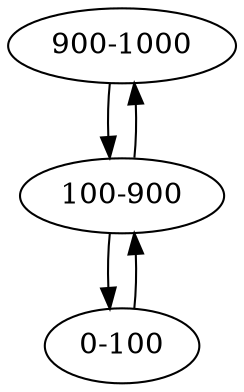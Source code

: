 strict digraph G {
"900-1000" [data="[id=G1.1,strand=.,density=1.000000],[id=G2.1,strand=.,density=1.000000]"];
"0-100" [data="[id=G1.1,strand=.,density=1.000000],[id=G2.1,strand=.,density=1.000000]"];
"100-900" [data="[id=G2.1,strand=.,density=1.000000]"];
"900-1000" -> "100-900"  [data="[id=G2.1,strand=.,density=1.000000]"];
"0-100" -> "100-900"  [data="[id=G2.1,strand=.,density=1.000000]"];
"100-900" -> "900-1000"  [data="[id=G2.1,strand=.,density=1.000000]"];
"100-900" -> "0-100"  [data="[id=G2.1,strand=.,density=1.000000]"];
}
